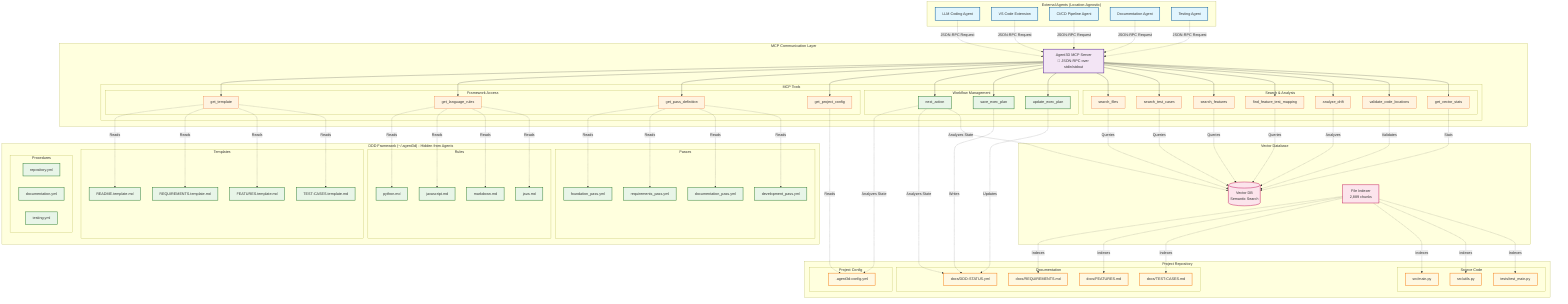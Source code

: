 graph TB
    %% External Agents (Location-Agnostic)
    subgraph "External Agents (Location-Agnostic)"
        A1[LLM Coding Agent]
        A2[VS Code Extension]
        A3[CI/CD Pipeline Agent]
        A4[Documentation Agent]
        A5[Testing Agent]
    end

    %% MCP Communication Layer
    subgraph "MCP Communication Layer"
        MCP[Agent3D MCP Server<br/>📡 JSON-RPC over stdin/stdout]

        subgraph "MCP Tools"
            subgraph "Framework Access"
                T1[get_template]
                T2[get_language_rules]
                T3[get_pass_definition]
                T4[get_project_config]
            end

            subgraph "Workflow Management"
                T5[next_action]
                T6[save_exec_plan]
                T7[update_exec_plan]
            end

            subgraph "Search & Analysis"
                T8[search_files]
                T9[search_test_cases]
                T10[search_features]
                T11[find_feature_test_mapping]
                T12[analyze_drift]
                T13[validate_code_locations]
                T14[get_vector_stats]
            end
        end
    end

    %% DDD Framework (Hidden from Agents)
    subgraph "DDD Framework (~/.agent3d) - Hidden from Agents"
        subgraph "Templates"
            TMP1[README.template.md]
            TMP2[REQUIREMENTS.template.md]
            TMP3[FEATURES.template.md]
            TMP4[TEST-CASES.template.md]
        end

        subgraph "Rules"
            R1[python.md]
            R2[javascript.md]
            R3[markdown.md]
            R4[java.md]
        end

        subgraph "Passes"
            P1[foundation_pass.yml]
            P2[requirements_pass.yml]
            P3[documentation_pass.yml]
            P4[development_pass.yml]
        end

        subgraph "Procedures"
            PR1[repository.yml]
            PR2[documentation.yml]
            PR3[testing.yml]
        end
    end

    %% Vector Database
    subgraph "Vector Database"
        VDB[(Vector DB<br/>Semantic Search)]
        IDX[File Indexer<br/>2,889 chunks]
    end

    %% Project Repository
    subgraph "Project Repository"
        subgraph "Project Config"
            CFG[.agent3d-config.yml]
        end

        subgraph "Documentation"
            DOC1[docs/REQUIREMENTS.md]
            DOC2[docs/FEATURES.md]
            DOC3[docs/TEST-CASES.md]
            DOC4[docs/DDD-STATUS.yml]
        end

        subgraph "Source Code"
            SRC1[src/main.py]
            SRC2[src/utils.py]
            SRC3[tests/test_main.py]
        end
    end

    %% Communication Flows
    A1 -.->|JSON-RPC Request| MCP
    A2 -.->|JSON-RPC Request| MCP
    A3 -.->|JSON-RPC Request| MCP
    A4 -.->|JSON-RPC Request| MCP
    A5 -.->|JSON-RPC Request| MCP

    MCP --> T1
    MCP --> T2
    MCP --> T3
    MCP --> T4
    MCP --> T5
    MCP --> T6
    MCP --> T7
    MCP --> T8
    MCP --> T9
    MCP --> T10
    MCP --> T11
    MCP --> T12
    MCP --> T13
    MCP --> T14

    %% MCP accesses DDD Framework
    T1 -.->|Reads| TMP1
    T1 -.->|Reads| TMP2
    T1 -.->|Reads| TMP3
    T1 -.->|Reads| TMP4

    T2 -.->|Reads| R1
    T2 -.->|Reads| R2
    T2 -.->|Reads| R3
    T2 -.->|Reads| R4

    T3 -.->|Reads| P1
    T3 -.->|Reads| P2
    T3 -.->|Reads| P3
    T3 -.->|Reads| P4

    T4 -.->|Reads| CFG

    T5 -.->|Analyzes State| CFG
    T5 -.->|Analyzes State| DOC4
    T5 -.->|Analyzes State| VDB

    T6 -.->|Writes| DOC4
    T7 -.->|Updates| DOC4

    T8 -.->|Queries| VDB
    T9 -.->|Queries| VDB
    T10 -.->|Queries| VDB
    T11 -.->|Queries| VDB
    T12 -.->|Analyzes| VDB
    T13 -.->|Validates| VDB
    T14 -.->|Stats| VDB

    %% Vector DB indexes project
    IDX -.->|Indexes| DOC1
    IDX -.->|Indexes| DOC2
    IDX -.->|Indexes| DOC3
    IDX -.->|Indexes| SRC1
    IDX -.->|Indexes| SRC2
    IDX -.->|Indexes| SRC3

    %% Styling
    classDef agent fill:#e1f5fe,stroke:#01579b,stroke-width:2px
    classDef mcp fill:#f3e5f5,stroke:#4a148c,stroke-width:2px
    classDef tool fill:#fff3e0,stroke:#e65100,stroke-width:1px
    classDef framework fill:#e8f5e8,stroke:#2e7d32,stroke-width:2px
    classDef project fill:#fff8e1,stroke:#f57f17,stroke-width:2px
    classDef vector fill:#fce4ec,stroke:#c2185b,stroke-width:2px

    class A1,A2,A3,A4,A5 agent
    class MCP mcp
    class T1,T2,T3,T4 tool
    class T5,T6,T7 workflow
    class T8,T9,T10,T11,T12,T13,T14 search
    class TMP1,TMP2,TMP3,TMP4,R1,R2,R3,R4,P1,P2,P3,P4,PR1,PR2,PR3 framework
    class CFG,DOC1,DOC2,DOC3,DOC4,SRC1,SRC2,SRC3 project
    class VDB,IDX vector

    %% Additional styling for new tool categories
    classDef workflow fill:#e8f5e8,stroke:#2e7d32,stroke-width:2px
    classDef search fill:#fff3e0,stroke:#e65100,stroke-width:1px
